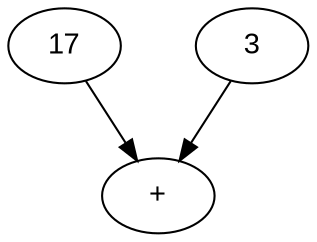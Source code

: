 digraph uttryck {
    nodesep=0.5
    node [shape="oval", fontname="arial"]
    expr1 [label = "17"]
    expr2 [label = "3"]
    operator [ label="+"]
    expr1 -> operator 
    expr2 -> operator
}